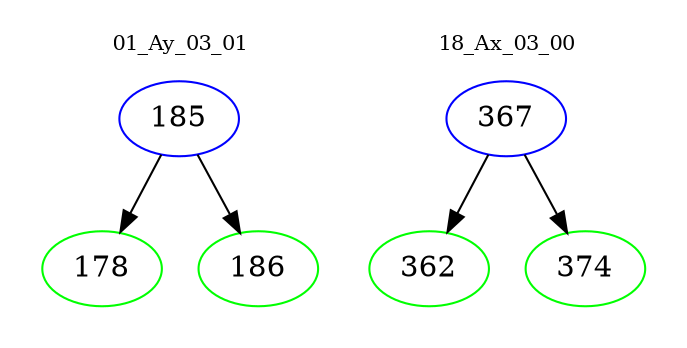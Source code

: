 digraph{
subgraph cluster_0 {
color = white
label = "01_Ay_03_01";
fontsize=10;
T0_185 [label="185", color="blue"]
T0_185 -> T0_178 [color="black"]
T0_178 [label="178", color="green"]
T0_185 -> T0_186 [color="black"]
T0_186 [label="186", color="green"]
}
subgraph cluster_1 {
color = white
label = "18_Ax_03_00";
fontsize=10;
T1_367 [label="367", color="blue"]
T1_367 -> T1_362 [color="black"]
T1_362 [label="362", color="green"]
T1_367 -> T1_374 [color="black"]
T1_374 [label="374", color="green"]
}
}
